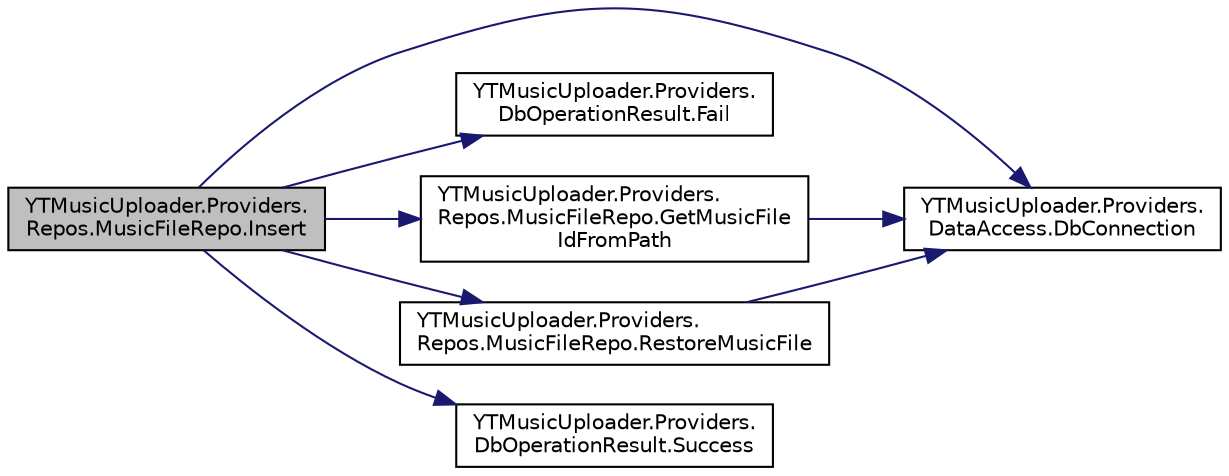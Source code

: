 digraph "YTMusicUploader.Providers.Repos.MusicFileRepo.Insert"
{
 // LATEX_PDF_SIZE
  edge [fontname="Helvetica",fontsize="10",labelfontname="Helvetica",labelfontsize="10"];
  node [fontname="Helvetica",fontsize="10",shape=record];
  rankdir="LR";
  Node1 [label="YTMusicUploader.Providers.\lRepos.MusicFileRepo.Insert",height=0.2,width=0.4,color="black", fillcolor="grey75", style="filled", fontcolor="black",tooltip="Inserts a Music File entry into the database. If the entry already exists, but is flagged as 'removed..."];
  Node1 -> Node2 [color="midnightblue",fontsize="10",style="solid"];
  Node2 [label="YTMusicUploader.Providers.\lDataAccess.DbConnection",height=0.2,width=0.4,color="black", fillcolor="white", style="filled",URL="$d7/d1f/class_y_t_music_uploader_1_1_providers_1_1_data_access.html#ac9ee0f646d725d0ccebc213c38d4b996",tooltip="Create an SQLite connection to the database file in the users AppData path"];
  Node1 -> Node3 [color="midnightblue",fontsize="10",style="solid"];
  Node3 [label="YTMusicUploader.Providers.\lDbOperationResult.Fail",height=0.2,width=0.4,color="black", fillcolor="white", style="filled",URL="$d0/d1c/class_y_t_music_uploader_1_1_providers_1_1_db_operation_result.html#a294611423979cc1924b6436a62a5333f",tooltip="Database process execution and query result object for 'failure'. Contains the error reason and the t..."];
  Node1 -> Node4 [color="midnightblue",fontsize="10",style="solid"];
  Node4 [label="YTMusicUploader.Providers.\lRepos.MusicFileRepo.GetMusicFile\lIdFromPath",height=0.2,width=0.4,color="black", fillcolor="white", style="filled",URL="$d1/d9d/class_y_t_music_uploader_1_1_providers_1_1_repos_1_1_music_file_repo.html#a6b28e8ade807403313478427a669d81b",tooltip="Returns the database ID of the music file by a give file path"];
  Node4 -> Node2 [color="midnightblue",fontsize="10",style="solid"];
  Node1 -> Node5 [color="midnightblue",fontsize="10",style="solid"];
  Node5 [label="YTMusicUploader.Providers.\lRepos.MusicFileRepo.RestoreMusicFile",height=0.2,width=0.4,color="black", fillcolor="white", style="filled",URL="$d1/d9d/class_y_t_music_uploader_1_1_providers_1_1_repos_1_1_music_file_repo.html#a0f999df69e05c29e3f1b9233e30c5b63",tooltip="Sets the 'removed' flag to false"];
  Node5 -> Node2 [color="midnightblue",fontsize="10",style="solid"];
  Node1 -> Node6 [color="midnightblue",fontsize="10",style="solid"];
  Node6 [label="YTMusicUploader.Providers.\lDbOperationResult.Success",height=0.2,width=0.4,color="black", fillcolor="white", style="filled",URL="$d0/d1c/class_y_t_music_uploader_1_1_providers_1_1_db_operation_result.html#a7d211fda363a2bc57c5bc92991d4b39d",tooltip="Database process execution and query result object for 'success'. Contains the time taken to perform ..."];
}
